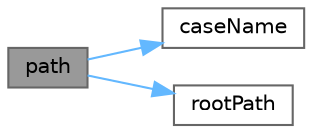 digraph "path"
{
 // LATEX_PDF_SIZE
  bgcolor="transparent";
  edge [fontname=Helvetica,fontsize=10,labelfontname=Helvetica,labelfontsize=10];
  node [fontname=Helvetica,fontsize=10,shape=box,height=0.2,width=0.4];
  rankdir="LR";
  Node1 [id="Node000001",label="path",height=0.2,width=0.4,color="gray40", fillcolor="grey60", style="filled", fontcolor="black",tooltip=" "];
  Node1 -> Node2 [id="edge1_Node000001_Node000002",color="steelblue1",style="solid",tooltip=" "];
  Node2 [id="Node000002",label="caseName",height=0.2,width=0.4,color="grey40", fillcolor="white", style="filled",URL="$classFoam_1_1Time.html#af8c31b368135f792bcd8eb5209ed6c46",tooltip=" "];
  Node1 -> Node3 [id="edge2_Node000001_Node000003",color="steelblue1",style="solid",tooltip=" "];
  Node3 [id="Node000003",label="rootPath",height=0.2,width=0.4,color="grey40", fillcolor="white", style="filled",URL="$classFoam_1_1Time.html#a3d1bddebb0eb8b91eee7c8855eb2c516",tooltip=" "];
}
